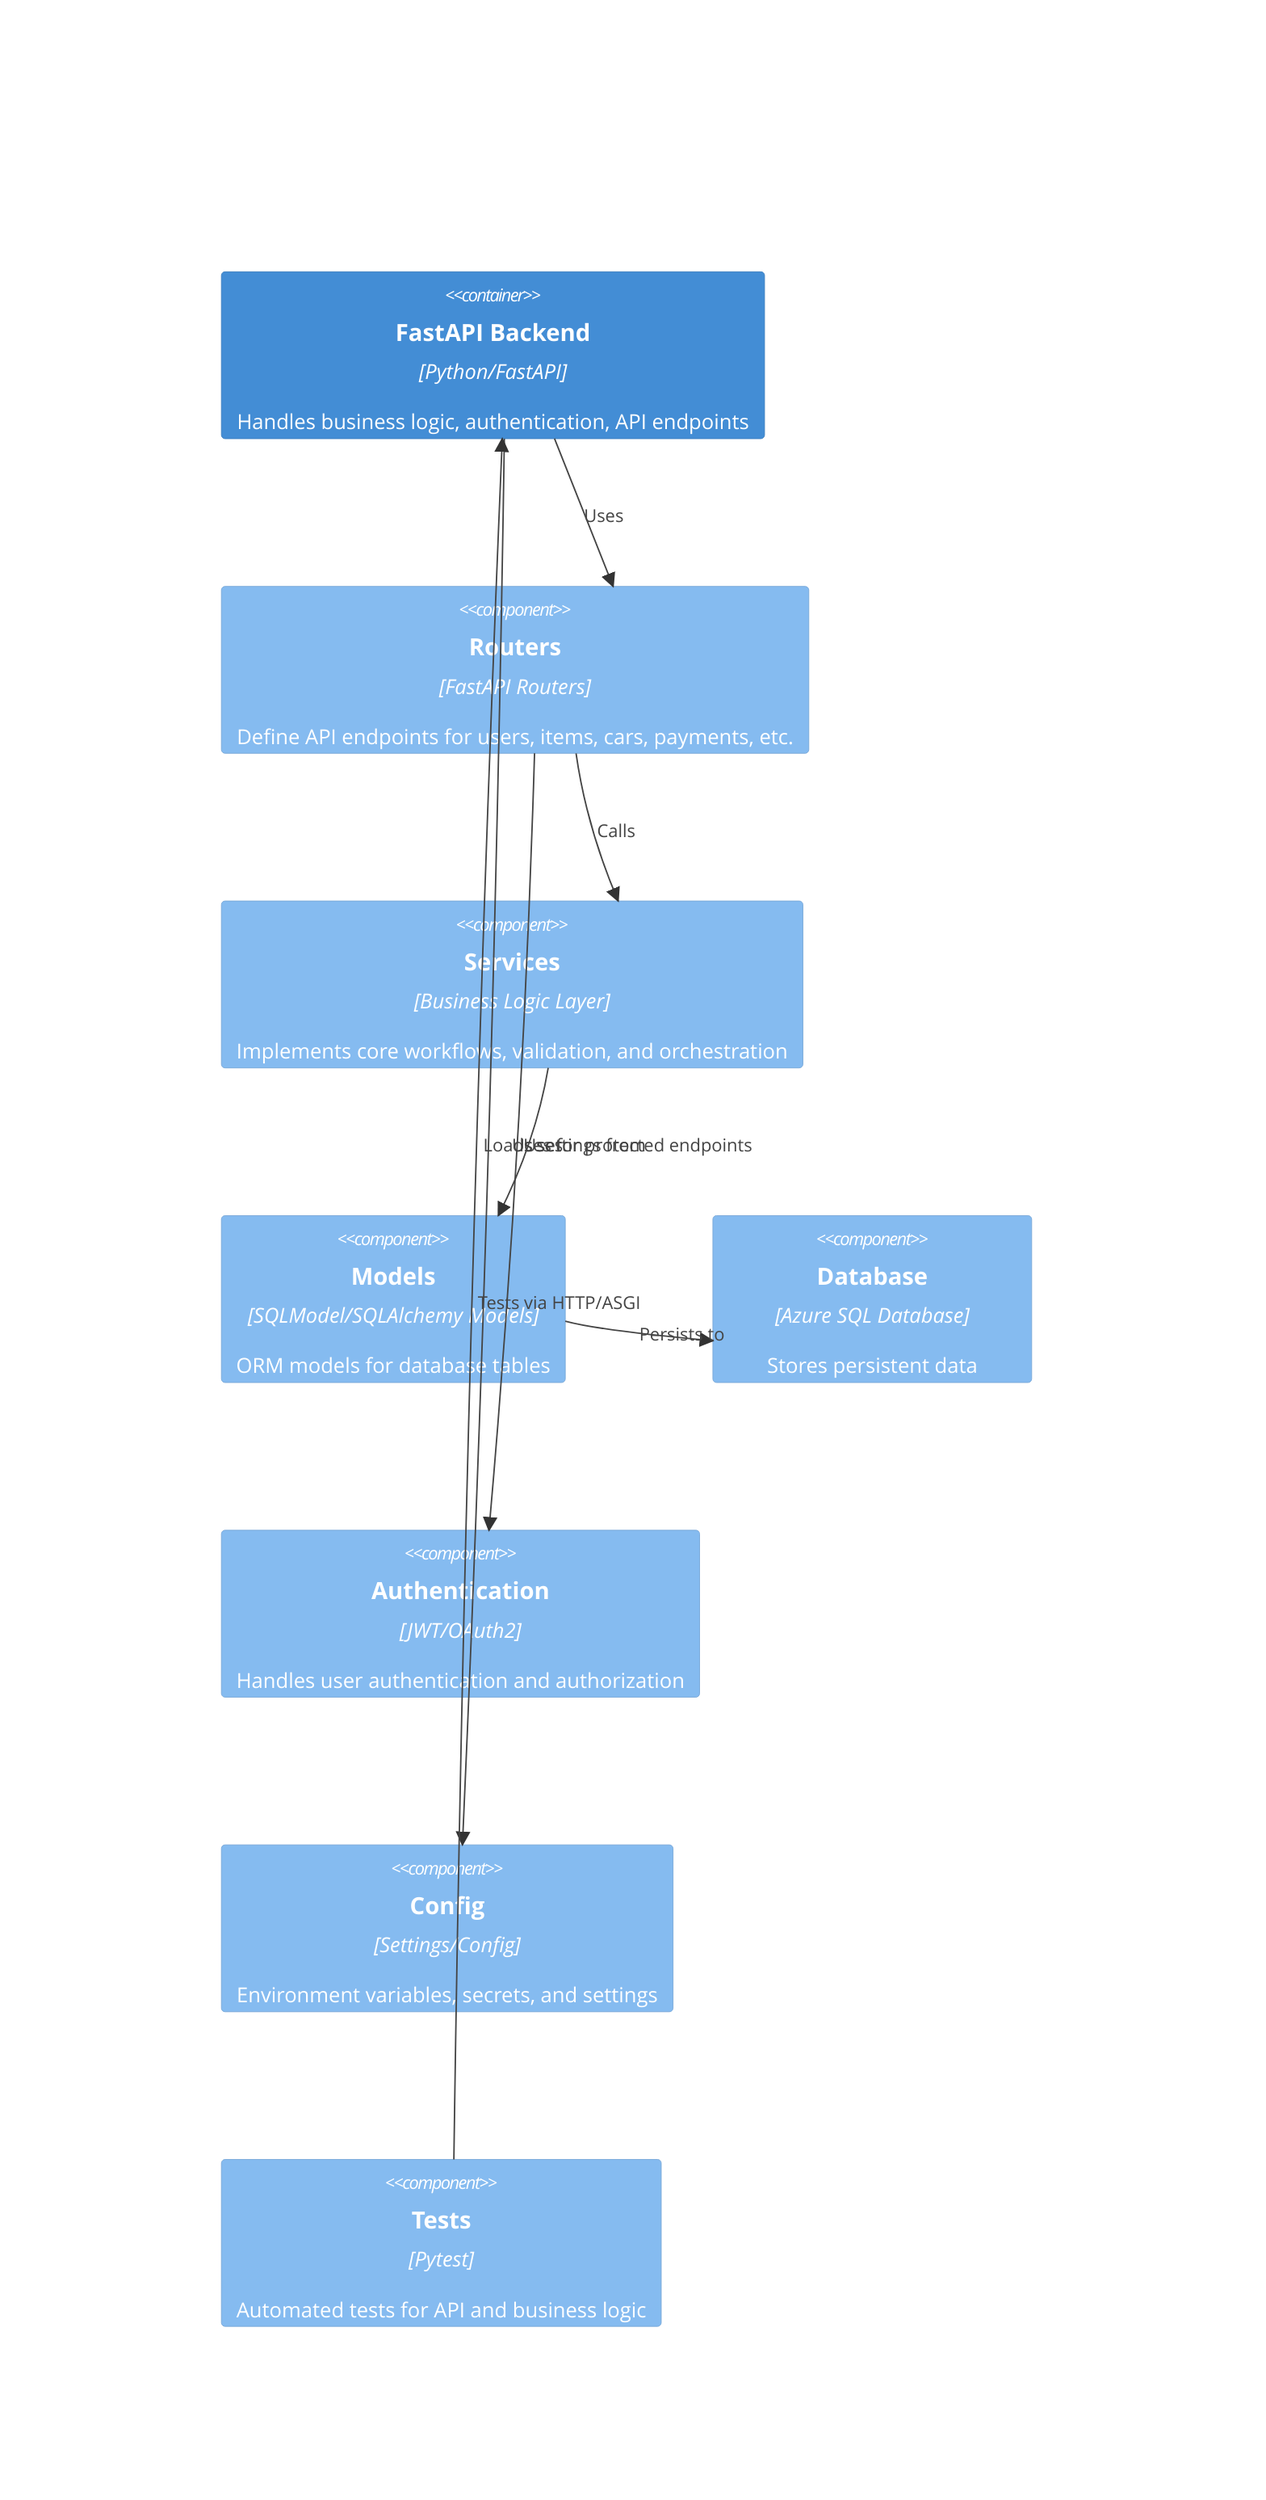 C4Component
    Container(api, "FastAPI Backend", "Python/FastAPI", "Handles business logic, authentication, API endpoints")
    Component(router, "Routers", "FastAPI Routers", "Define API endpoints for users, items, cars, payments, etc.")
    Component(service, "Services", "Business Logic Layer", "Implements core workflows, validation, and orchestration")
    Component(model, "Models", "SQLModel/SQLAlchemy Models", "ORM models for database tables")
    Component(db, "Database", "Azure SQL Database", "Stores persistent data")
    Component(auth, "Authentication", "JWT/OAuth2", "Handles user authentication and authorization")
    Component(config, "Config", "Settings/Config", "Environment variables, secrets, and settings")
    Component(test, "Tests", "Pytest", "Automated tests for API and business logic")

    Rel(api, router, "Uses")
    Rel(router, service, "Calls")
    Rel(service, model, "Uses")
    Rel(model, db, "Persists to")
    Rel(router, auth, "Uses for protected endpoints")
    Rel(api, config, "Loads settings from")
    Rel(test, api, "Tests via HTTP/ASGI")